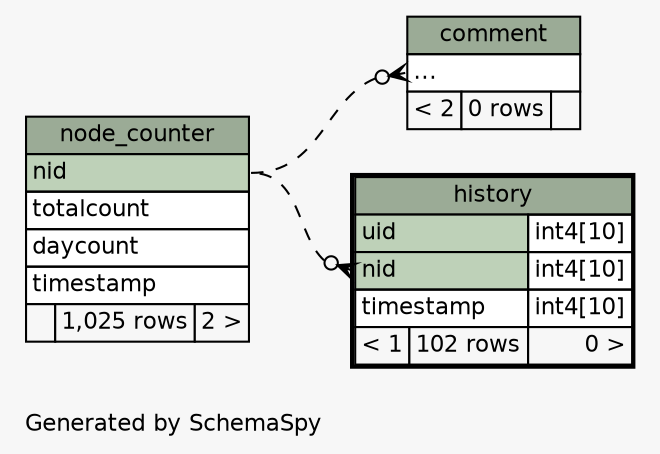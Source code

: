 // dot 2.30.1 on Mac OS X 10.8.3
// SchemaSpy rev 590
digraph "impliedTwoDegreesRelationshipsDiagram" {
  graph [
    rankdir="RL"
    bgcolor="#f7f7f7"
    label="\nGenerated by SchemaSpy"
    labeljust="l"
    nodesep="0.18"
    ranksep="0.46"
    fontname="Helvetica"
    fontsize="11"
  ];
  node [
    fontname="Helvetica"
    fontsize="11"
    shape="plaintext"
  ];
  edge [
    arrowsize="0.8"
  ];
  "comment":"elipses":w -> "node_counter":"nid":e [arrowhead=none dir=back arrowtail=crowodot style=dashed];
  "history":"nid":w -> "node_counter":"nid":e [arrowhead=none dir=back arrowtail=crowodot style=dashed];
  "comment" [
    label=<
    <TABLE BORDER="0" CELLBORDER="1" CELLSPACING="0" BGCOLOR="#ffffff">
      <TR><TD COLSPAN="3" BGCOLOR="#9bab96" ALIGN="CENTER">comment</TD></TR>
      <TR><TD PORT="elipses" COLSPAN="3" ALIGN="LEFT">...</TD></TR>
      <TR><TD ALIGN="LEFT" BGCOLOR="#f7f7f7">&lt; 2</TD><TD ALIGN="RIGHT" BGCOLOR="#f7f7f7">0 rows</TD><TD ALIGN="RIGHT" BGCOLOR="#f7f7f7">  </TD></TR>
    </TABLE>>
    URL="comment.html"
    tooltip="comment"
  ];
  "history" [
    label=<
    <TABLE BORDER="2" CELLBORDER="1" CELLSPACING="0" BGCOLOR="#ffffff">
      <TR><TD COLSPAN="3" BGCOLOR="#9bab96" ALIGN="CENTER">history</TD></TR>
      <TR><TD PORT="uid" COLSPAN="2" BGCOLOR="#bed1b8" ALIGN="LEFT">uid</TD><TD PORT="uid.type" ALIGN="LEFT">int4[10]</TD></TR>
      <TR><TD PORT="nid" COLSPAN="2" BGCOLOR="#bed1b8" ALIGN="LEFT">nid</TD><TD PORT="nid.type" ALIGN="LEFT">int4[10]</TD></TR>
      <TR><TD PORT="timestamp" COLSPAN="2" ALIGN="LEFT">timestamp</TD><TD PORT="timestamp.type" ALIGN="LEFT">int4[10]</TD></TR>
      <TR><TD ALIGN="LEFT" BGCOLOR="#f7f7f7">&lt; 1</TD><TD ALIGN="RIGHT" BGCOLOR="#f7f7f7">102 rows</TD><TD ALIGN="RIGHT" BGCOLOR="#f7f7f7">0 &gt;</TD></TR>
    </TABLE>>
    URL="history.html"
    tooltip="history"
  ];
  "node_counter" [
    label=<
    <TABLE BORDER="0" CELLBORDER="1" CELLSPACING="0" BGCOLOR="#ffffff">
      <TR><TD COLSPAN="3" BGCOLOR="#9bab96" ALIGN="CENTER">node_counter</TD></TR>
      <TR><TD PORT="nid" COLSPAN="3" BGCOLOR="#bed1b8" ALIGN="LEFT">nid</TD></TR>
      <TR><TD PORT="totalcount" COLSPAN="3" ALIGN="LEFT">totalcount</TD></TR>
      <TR><TD PORT="daycount" COLSPAN="3" ALIGN="LEFT">daycount</TD></TR>
      <TR><TD PORT="timestamp" COLSPAN="3" ALIGN="LEFT">timestamp</TD></TR>
      <TR><TD ALIGN="LEFT" BGCOLOR="#f7f7f7">  </TD><TD ALIGN="RIGHT" BGCOLOR="#f7f7f7">1,025 rows</TD><TD ALIGN="RIGHT" BGCOLOR="#f7f7f7">2 &gt;</TD></TR>
    </TABLE>>
    URL="node_counter.html"
    tooltip="node_counter"
  ];
}

